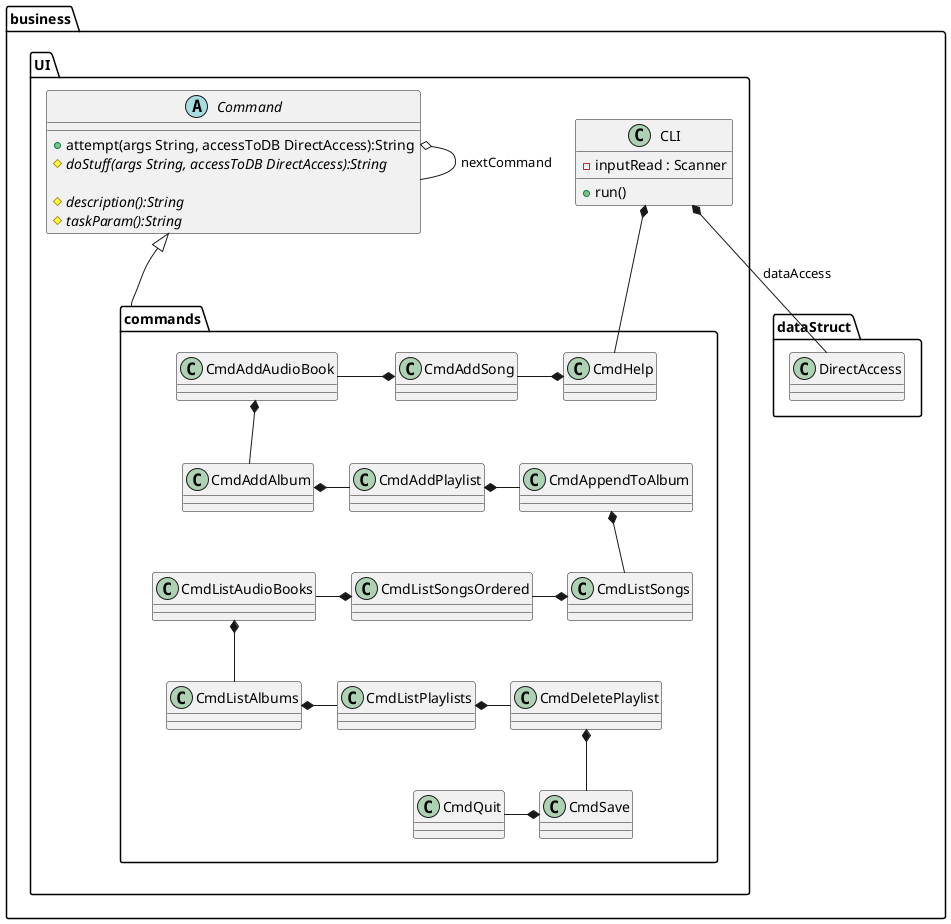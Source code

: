 @startuml UI
  namespace business.UI {
    class business.UI.CLI {
        - inputRead : Scanner

        + run()
    }
  }


  namespace business.UI {
    abstract class business.UI.Command {
        + attempt(args String, accessToDB DirectAccess):String
        {abstract} # doStuff(args String, accessToDB DirectAccess):String

        {abstract} # description():String
        {abstract} # taskParam():String
    }
  }

  namespace business.UI.commands{
    class CmdHelp
    class CmdAddSong
    class CmdAddAudioBook
    class CmdAddAlbum
    class CmdAddPlaylist
    class CmdAppendToAlbum
    class CmdListSongs
    class CmdListSongsOrdered
    class CmdListAudioBooks
    class CmdListAlbums
    class CmdListPlaylists
    class CmdDeletePlaylist
    class CmdSave
    class CmdQuit
  }

  business.UI.Command <|-down- business.UI.commands

  business.UI.CLI *-- business.UI.commands.CmdHelp
  business.UI.commands.CmdHelp *-left- business.UI.commands.CmdAddSong
  business.UI.commands.CmdAddSong *-left- business.UI.commands.CmdAddAudioBook
  business.UI.commands.CmdAddAudioBook *-down- business.UI.commands.CmdAddAlbum
  business.UI.commands.CmdAddAlbum *-right- business.UI.commands.CmdAddPlaylist
  business.UI.commands.CmdAddPlaylist *-right- business.UI.commands.CmdAppendToAlbum
  business.UI.commands.CmdAppendToAlbum *-down- business.UI.commands.CmdListSongs
  business.UI.commands.CmdListSongs *-left- business.UI.commands.CmdListSongsOrdered
  business.UI.commands.CmdListSongsOrdered *-left- business.UI.commands.CmdListAudioBooks
  business.UI.commands.CmdListAudioBooks *-down- business.UI.commands.CmdListAlbums
  business.UI.commands.CmdListAlbums *-right- business.UI.commands.CmdListPlaylists
  business.UI.commands.CmdListPlaylists *-right- business.UI.commands.CmdDeletePlaylist
  business.UI.commands.CmdDeletePlaylist *-down- business.UI.commands.CmdSave
  business.UI.commands.CmdSave *-left- business.UI.commands.CmdQuit

  business.UI.CLI *-- business.dataStruct.DirectAccess : dataAccess
  business.UI.Command o-- business.UI.Command : nextCommand
@enduml
